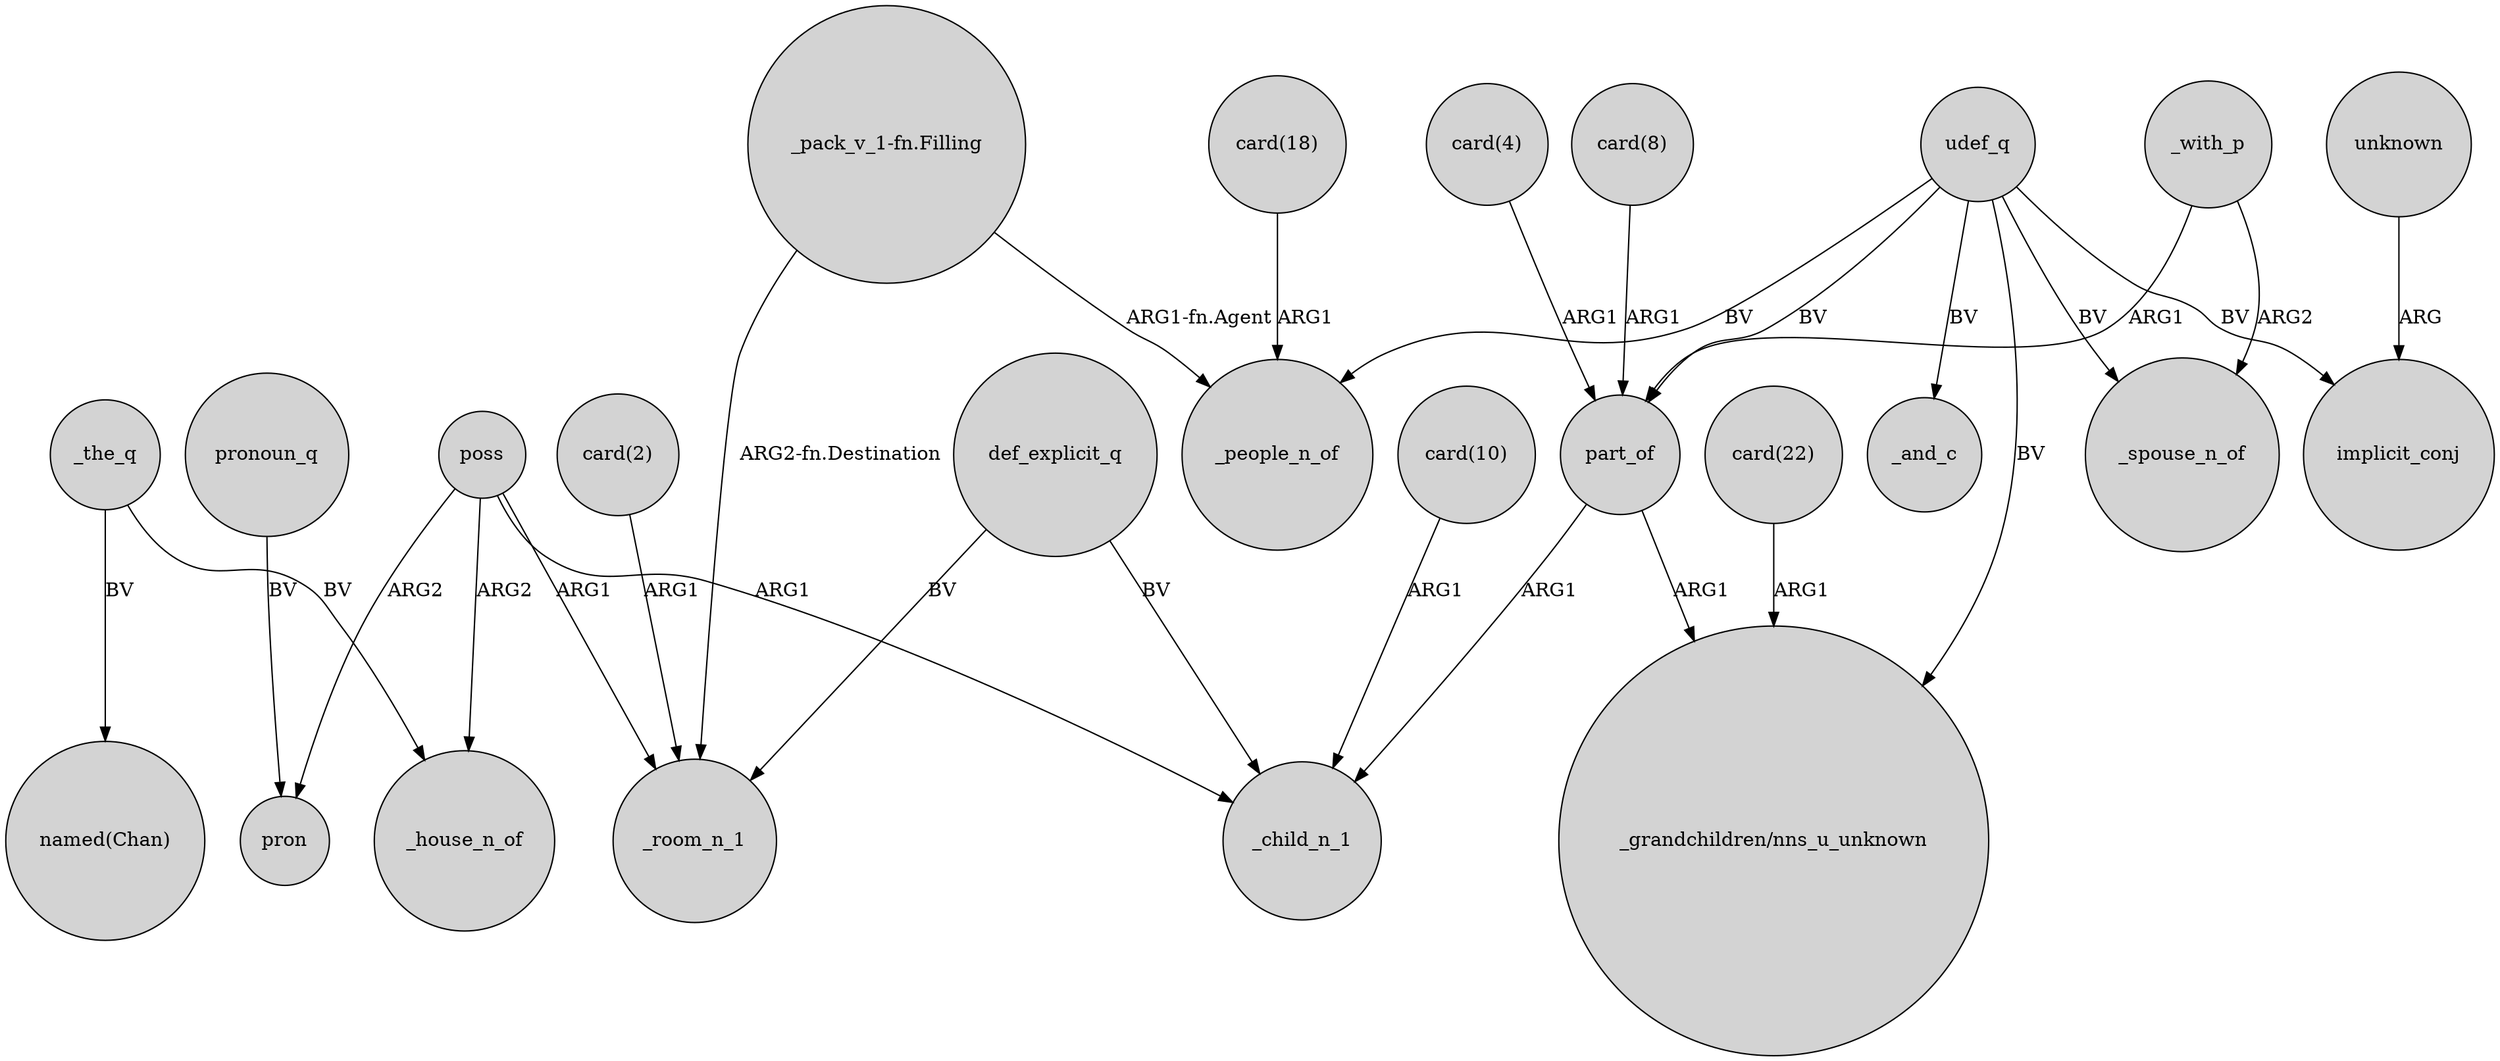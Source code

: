 digraph {
	node [shape=circle style=filled]
	_the_q -> _house_n_of [label=BV]
	udef_q -> part_of [label=BV]
	poss -> pron [label=ARG2]
	poss -> _room_n_1 [label=ARG1]
	"card(22)" -> "_grandchildren/nns_u_unknown" [label=ARG1]
	poss -> _child_n_1 [label=ARG1]
	_with_p -> _spouse_n_of [label=ARG2]
	"_pack_v_1-fn.Filling" -> _people_n_of [label="ARG1-fn.Agent"]
	unknown -> implicit_conj [label=ARG]
	udef_q -> implicit_conj [label=BV]
	"card(10)" -> _child_n_1 [label=ARG1]
	poss -> _house_n_of [label=ARG2]
	_the_q -> "named(Chan)" [label=BV]
	udef_q -> _people_n_of [label=BV]
	pronoun_q -> pron [label=BV]
	udef_q -> _spouse_n_of [label=BV]
	def_explicit_q -> _room_n_1 [label=BV]
	_with_p -> part_of [label=ARG1]
	"_pack_v_1-fn.Filling" -> _room_n_1 [label="ARG2-fn.Destination"]
	part_of -> "_grandchildren/nns_u_unknown" [label=ARG1]
	def_explicit_q -> _child_n_1 [label=BV]
	"card(2)" -> _room_n_1 [label=ARG1]
	"card(18)" -> _people_n_of [label=ARG1]
	"card(4)" -> part_of [label=ARG1]
	udef_q -> _and_c [label=BV]
	"card(8)" -> part_of [label=ARG1]
	part_of -> _child_n_1 [label=ARG1]
	udef_q -> "_grandchildren/nns_u_unknown" [label=BV]
}
